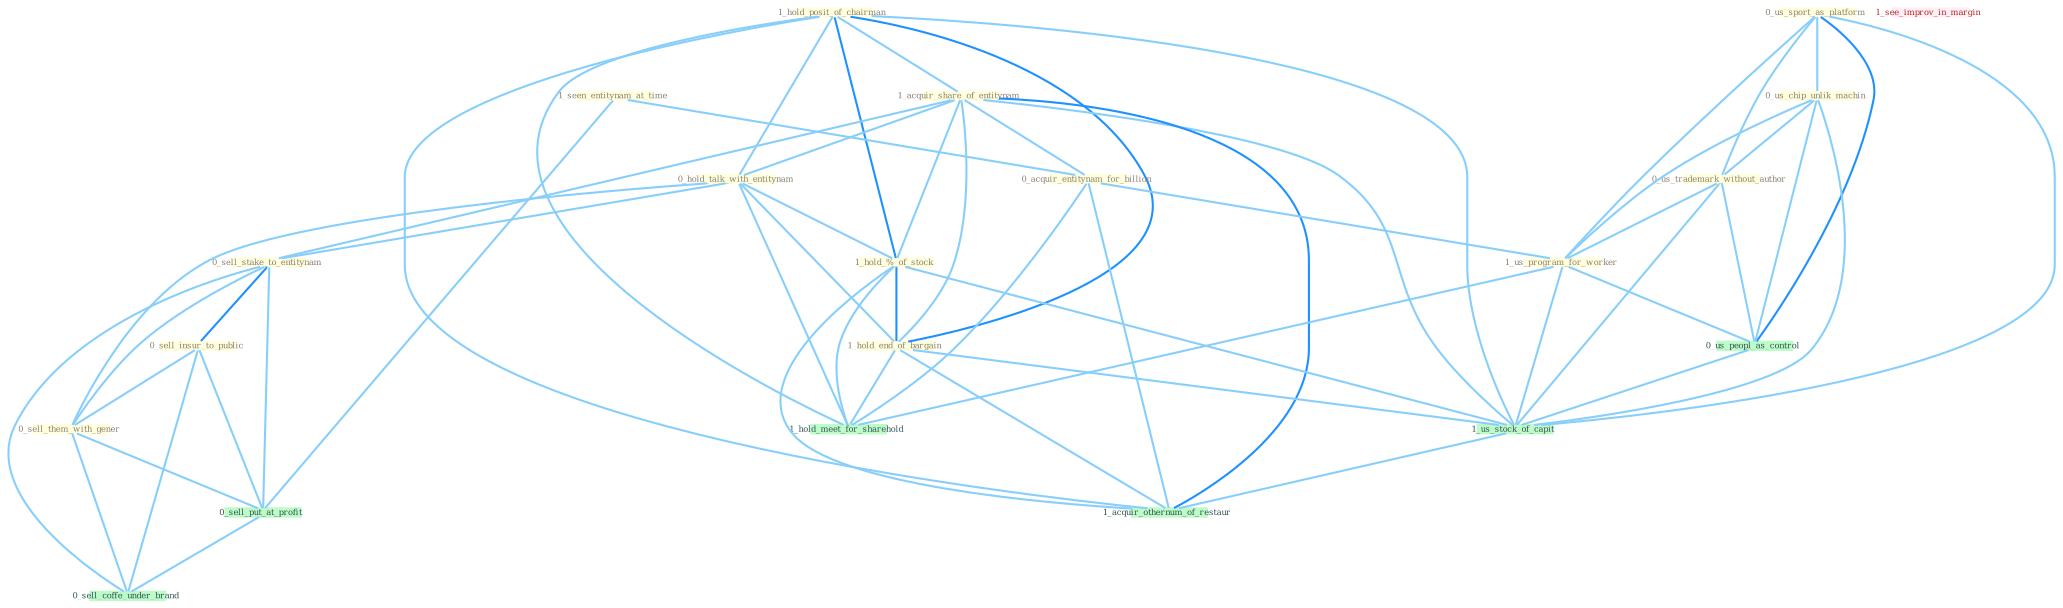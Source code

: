 Graph G{ 
    node
    [shape=polygon,style=filled,width=.5,height=.06,color="#BDFCC9",fixedsize=true,fontsize=4,
    fontcolor="#2f4f4f"];
    {node
    [color="#ffffe0", fontcolor="#8b7d6b"] "1_hold_posit_of_chairman " "1_acquir_share_of_entitynam " "0_us_sport_as_platform " "0_hold_talk_with_entitynam " "0_us_chip_unlik_machin " "1_hold_%_of_stock " "0_us_trademark_without_author " "1_seen_entitynam_at_time " "0_sell_stake_to_entitynam " "0_acquir_entitynam_for_billion " "0_sell_insur_to_public " "1_hold_end_of_bargain " "1_us_program_for_worker " "0_sell_them_with_gener "}
{node [color="#fff0f5", fontcolor="#b22222"] "1_see_improv_in_margin "}
edge [color="#B0E2FF"];

	"1_hold_posit_of_chairman " -- "1_acquir_share_of_entitynam " [w="1", color="#87cefa" ];
	"1_hold_posit_of_chairman " -- "0_hold_talk_with_entitynam " [w="1", color="#87cefa" ];
	"1_hold_posit_of_chairman " -- "1_hold_%_of_stock " [w="2", color="#1e90ff" , len=0.8];
	"1_hold_posit_of_chairman " -- "1_hold_end_of_bargain " [w="2", color="#1e90ff" , len=0.8];
	"1_hold_posit_of_chairman " -- "1_us_stock_of_capit " [w="1", color="#87cefa" ];
	"1_hold_posit_of_chairman " -- "1_hold_meet_for_sharehold " [w="1", color="#87cefa" ];
	"1_hold_posit_of_chairman " -- "1_acquir_othernum_of_restaur " [w="1", color="#87cefa" ];
	"1_acquir_share_of_entitynam " -- "0_hold_talk_with_entitynam " [w="1", color="#87cefa" ];
	"1_acquir_share_of_entitynam " -- "1_hold_%_of_stock " [w="1", color="#87cefa" ];
	"1_acquir_share_of_entitynam " -- "0_sell_stake_to_entitynam " [w="1", color="#87cefa" ];
	"1_acquir_share_of_entitynam " -- "0_acquir_entitynam_for_billion " [w="1", color="#87cefa" ];
	"1_acquir_share_of_entitynam " -- "1_hold_end_of_bargain " [w="1", color="#87cefa" ];
	"1_acquir_share_of_entitynam " -- "1_us_stock_of_capit " [w="1", color="#87cefa" ];
	"1_acquir_share_of_entitynam " -- "1_acquir_othernum_of_restaur " [w="2", color="#1e90ff" , len=0.8];
	"0_us_sport_as_platform " -- "0_us_chip_unlik_machin " [w="1", color="#87cefa" ];
	"0_us_sport_as_platform " -- "0_us_trademark_without_author " [w="1", color="#87cefa" ];
	"0_us_sport_as_platform " -- "1_us_program_for_worker " [w="1", color="#87cefa" ];
	"0_us_sport_as_platform " -- "0_us_peopl_as_control " [w="2", color="#1e90ff" , len=0.8];
	"0_us_sport_as_platform " -- "1_us_stock_of_capit " [w="1", color="#87cefa" ];
	"0_hold_talk_with_entitynam " -- "1_hold_%_of_stock " [w="1", color="#87cefa" ];
	"0_hold_talk_with_entitynam " -- "0_sell_stake_to_entitynam " [w="1", color="#87cefa" ];
	"0_hold_talk_with_entitynam " -- "1_hold_end_of_bargain " [w="1", color="#87cefa" ];
	"0_hold_talk_with_entitynam " -- "0_sell_them_with_gener " [w="1", color="#87cefa" ];
	"0_hold_talk_with_entitynam " -- "1_hold_meet_for_sharehold " [w="1", color="#87cefa" ];
	"0_us_chip_unlik_machin " -- "0_us_trademark_without_author " [w="1", color="#87cefa" ];
	"0_us_chip_unlik_machin " -- "1_us_program_for_worker " [w="1", color="#87cefa" ];
	"0_us_chip_unlik_machin " -- "0_us_peopl_as_control " [w="1", color="#87cefa" ];
	"0_us_chip_unlik_machin " -- "1_us_stock_of_capit " [w="1", color="#87cefa" ];
	"1_hold_%_of_stock " -- "1_hold_end_of_bargain " [w="2", color="#1e90ff" , len=0.8];
	"1_hold_%_of_stock " -- "1_us_stock_of_capit " [w="1", color="#87cefa" ];
	"1_hold_%_of_stock " -- "1_hold_meet_for_sharehold " [w="1", color="#87cefa" ];
	"1_hold_%_of_stock " -- "1_acquir_othernum_of_restaur " [w="1", color="#87cefa" ];
	"0_us_trademark_without_author " -- "1_us_program_for_worker " [w="1", color="#87cefa" ];
	"0_us_trademark_without_author " -- "0_us_peopl_as_control " [w="1", color="#87cefa" ];
	"0_us_trademark_without_author " -- "1_us_stock_of_capit " [w="1", color="#87cefa" ];
	"1_seen_entitynam_at_time " -- "0_acquir_entitynam_for_billion " [w="1", color="#87cefa" ];
	"1_seen_entitynam_at_time " -- "0_sell_put_at_profit " [w="1", color="#87cefa" ];
	"0_sell_stake_to_entitynam " -- "0_sell_insur_to_public " [w="2", color="#1e90ff" , len=0.8];
	"0_sell_stake_to_entitynam " -- "0_sell_them_with_gener " [w="1", color="#87cefa" ];
	"0_sell_stake_to_entitynam " -- "0_sell_put_at_profit " [w="1", color="#87cefa" ];
	"0_sell_stake_to_entitynam " -- "0_sell_coffe_under_brand " [w="1", color="#87cefa" ];
	"0_acquir_entitynam_for_billion " -- "1_us_program_for_worker " [w="1", color="#87cefa" ];
	"0_acquir_entitynam_for_billion " -- "1_hold_meet_for_sharehold " [w="1", color="#87cefa" ];
	"0_acquir_entitynam_for_billion " -- "1_acquir_othernum_of_restaur " [w="1", color="#87cefa" ];
	"0_sell_insur_to_public " -- "0_sell_them_with_gener " [w="1", color="#87cefa" ];
	"0_sell_insur_to_public " -- "0_sell_put_at_profit " [w="1", color="#87cefa" ];
	"0_sell_insur_to_public " -- "0_sell_coffe_under_brand " [w="1", color="#87cefa" ];
	"1_hold_end_of_bargain " -- "1_us_stock_of_capit " [w="1", color="#87cefa" ];
	"1_hold_end_of_bargain " -- "1_hold_meet_for_sharehold " [w="1", color="#87cefa" ];
	"1_hold_end_of_bargain " -- "1_acquir_othernum_of_restaur " [w="1", color="#87cefa" ];
	"1_us_program_for_worker " -- "0_us_peopl_as_control " [w="1", color="#87cefa" ];
	"1_us_program_for_worker " -- "1_us_stock_of_capit " [w="1", color="#87cefa" ];
	"1_us_program_for_worker " -- "1_hold_meet_for_sharehold " [w="1", color="#87cefa" ];
	"0_sell_them_with_gener " -- "0_sell_put_at_profit " [w="1", color="#87cefa" ];
	"0_sell_them_with_gener " -- "0_sell_coffe_under_brand " [w="1", color="#87cefa" ];
	"0_us_peopl_as_control " -- "1_us_stock_of_capit " [w="1", color="#87cefa" ];
	"0_sell_put_at_profit " -- "0_sell_coffe_under_brand " [w="1", color="#87cefa" ];
	"1_us_stock_of_capit " -- "1_acquir_othernum_of_restaur " [w="1", color="#87cefa" ];
}
